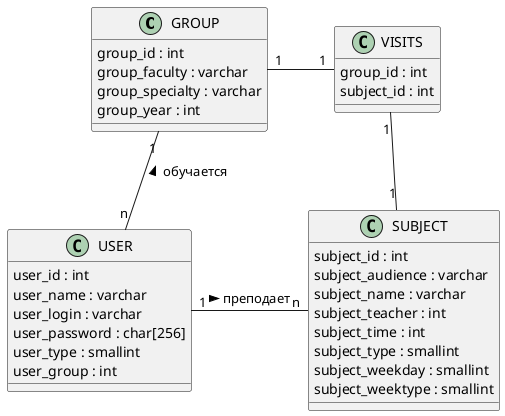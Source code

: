 @startuml
class GROUP {
  group_id : int
  group_faculty : varchar
  group_specialty : varchar
  group_year : int
}

class SUBJECT {
  subject_id : int
  subject_audience : varchar
  subject_name : varchar
  subject_teacher : int
  subject_time : int
  subject_type : smallint
  subject_weekday : smallint
  subject_weektype : smallint
}

class USER {
  user_id : int
  user_name : varchar
  user_login : varchar
  user_password : char[256]
  user_type : smallint
  user_group : int
}

class VISITS {
  group_id : int
  subject_id : int
}

GROUP "1" -down- "n" USER : обучается <
  SUBJECT "n" -left- "1" USER : преподает <
SUBJECT "1" -up- "1" VISITS
GROUP "1" -right- "1" VISITS
@enduml
